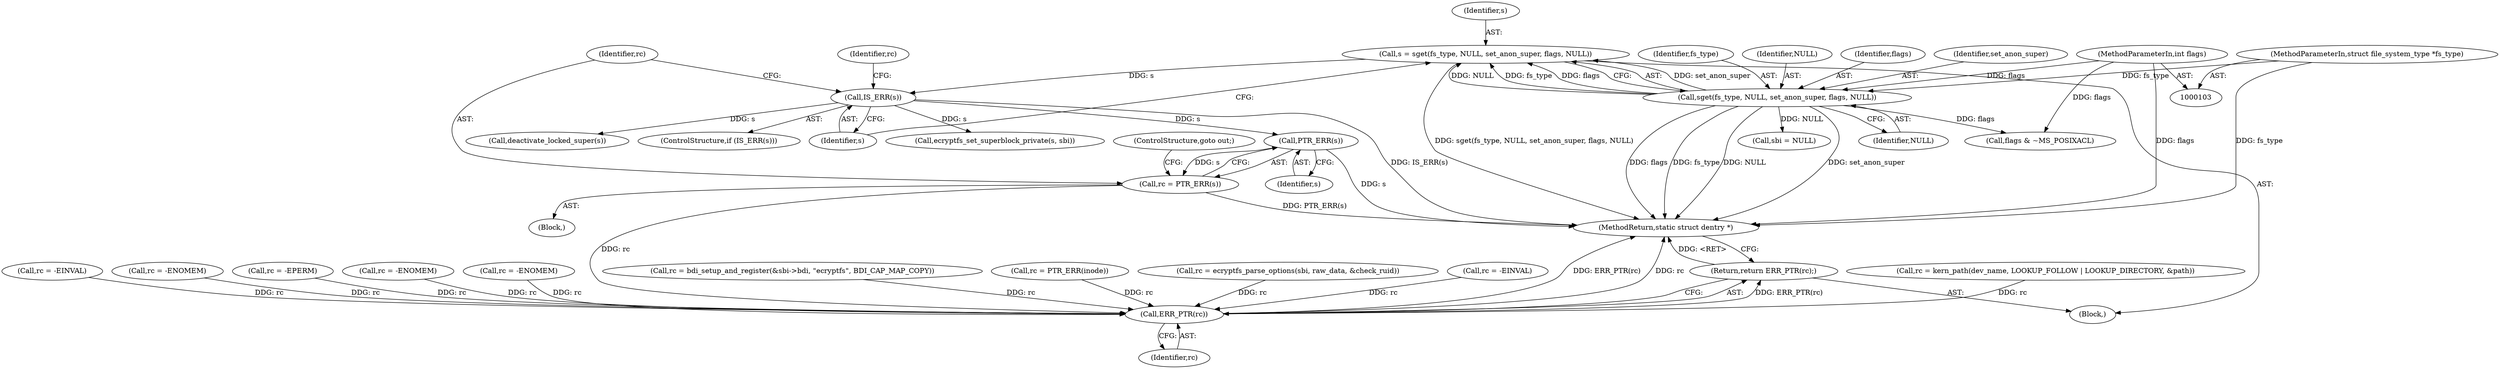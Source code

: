 digraph "0_linux_69c433ed2ecd2d3264efd7afec4439524b319121@pointer" {
"1000162" [label="(Call,PTR_ERR(s))"];
"1000157" [label="(Call,IS_ERR(s))"];
"1000148" [label="(Call,s = sget(fs_type, NULL, set_anon_super, flags, NULL))"];
"1000150" [label="(Call,sget(fs_type, NULL, set_anon_super, flags, NULL))"];
"1000104" [label="(MethodParameterIn,struct file_system_type *fs_type)"];
"1000105" [label="(MethodParameterIn,int flags)"];
"1000160" [label="(Call,rc = PTR_ERR(s))"];
"1000428" [label="(Call,ERR_PTR(rc))"];
"1000427" [label="(Return,return ERR_PTR(rc);)"];
"1000108" [label="(Block,)"];
"1000206" [label="(Call,rc = kern_path(dev_name, LOOKUP_FOLLOW | LOOKUP_DIRECTORY, &path))"];
"1000163" [label="(Identifier,s)"];
"1000151" [label="(Identifier,fs_type)"];
"1000157" [label="(Call,IS_ERR(s))"];
"1000327" [label="(Call,rc = -EINVAL)"];
"1000375" [label="(Call,rc = -ENOMEM)"];
"1000166" [label="(Identifier,rc)"];
"1000413" [label="(Call,deactivate_locked_super(s))"];
"1000253" [label="(Call,rc = -EPERM)"];
"1000129" [label="(Call,rc = -ENOMEM)"];
"1000428" [label="(Call,ERR_PTR(rc))"];
"1000427" [label="(Return,return ERR_PTR(rc);)"];
"1000156" [label="(ControlStructure,if (IS_ERR(s)))"];
"1000150" [label="(Call,sget(fs_type, NULL, set_anon_super, flags, NULL))"];
"1000152" [label="(Identifier,NULL)"];
"1000370" [label="(Call,rc = -ENOMEM)"];
"1000269" [label="(Call,flags & ~MS_POSIXACL)"];
"1000159" [label="(Block,)"];
"1000165" [label="(Call,rc = bdi_setup_and_register(&sbi->bdi, \"ecryptfs\", BDI_CAP_MAP_COPY))"];
"1000149" [label="(Identifier,s)"];
"1000350" [label="(Call,rc = PTR_ERR(inode))"];
"1000161" [label="(Identifier,rc)"];
"1000158" [label="(Identifier,s)"];
"1000134" [label="(Call,rc = ecryptfs_parse_options(sbi, raw_data, &check_ruid))"];
"1000177" [label="(Call,ecryptfs_set_superblock_private(s, sbi))"];
"1000234" [label="(Call,rc = -EINVAL)"];
"1000148" [label="(Call,s = sget(fs_type, NULL, set_anon_super, flags, NULL))"];
"1000155" [label="(Identifier,NULL)"];
"1000154" [label="(Identifier,flags)"];
"1000162" [label="(Call,PTR_ERR(s))"];
"1000160" [label="(Call,rc = PTR_ERR(s))"];
"1000430" [label="(MethodReturn,static struct dentry *)"];
"1000164" [label="(ControlStructure,goto out;)"];
"1000429" [label="(Identifier,rc)"];
"1000104" [label="(MethodParameterIn,struct file_system_type *fs_type)"];
"1000153" [label="(Identifier,set_anon_super)"];
"1000105" [label="(MethodParameterIn,int flags)"];
"1000188" [label="(Call,sbi = NULL)"];
"1000162" -> "1000160"  [label="AST: "];
"1000162" -> "1000163"  [label="CFG: "];
"1000163" -> "1000162"  [label="AST: "];
"1000160" -> "1000162"  [label="CFG: "];
"1000162" -> "1000430"  [label="DDG: s"];
"1000162" -> "1000160"  [label="DDG: s"];
"1000157" -> "1000162"  [label="DDG: s"];
"1000157" -> "1000156"  [label="AST: "];
"1000157" -> "1000158"  [label="CFG: "];
"1000158" -> "1000157"  [label="AST: "];
"1000161" -> "1000157"  [label="CFG: "];
"1000166" -> "1000157"  [label="CFG: "];
"1000157" -> "1000430"  [label="DDG: IS_ERR(s)"];
"1000148" -> "1000157"  [label="DDG: s"];
"1000157" -> "1000177"  [label="DDG: s"];
"1000157" -> "1000413"  [label="DDG: s"];
"1000148" -> "1000108"  [label="AST: "];
"1000148" -> "1000150"  [label="CFG: "];
"1000149" -> "1000148"  [label="AST: "];
"1000150" -> "1000148"  [label="AST: "];
"1000158" -> "1000148"  [label="CFG: "];
"1000148" -> "1000430"  [label="DDG: sget(fs_type, NULL, set_anon_super, flags, NULL)"];
"1000150" -> "1000148"  [label="DDG: set_anon_super"];
"1000150" -> "1000148"  [label="DDG: NULL"];
"1000150" -> "1000148"  [label="DDG: fs_type"];
"1000150" -> "1000148"  [label="DDG: flags"];
"1000150" -> "1000155"  [label="CFG: "];
"1000151" -> "1000150"  [label="AST: "];
"1000152" -> "1000150"  [label="AST: "];
"1000153" -> "1000150"  [label="AST: "];
"1000154" -> "1000150"  [label="AST: "];
"1000155" -> "1000150"  [label="AST: "];
"1000150" -> "1000430"  [label="DDG: fs_type"];
"1000150" -> "1000430"  [label="DDG: NULL"];
"1000150" -> "1000430"  [label="DDG: set_anon_super"];
"1000150" -> "1000430"  [label="DDG: flags"];
"1000104" -> "1000150"  [label="DDG: fs_type"];
"1000105" -> "1000150"  [label="DDG: flags"];
"1000150" -> "1000188"  [label="DDG: NULL"];
"1000150" -> "1000269"  [label="DDG: flags"];
"1000104" -> "1000103"  [label="AST: "];
"1000104" -> "1000430"  [label="DDG: fs_type"];
"1000105" -> "1000103"  [label="AST: "];
"1000105" -> "1000430"  [label="DDG: flags"];
"1000105" -> "1000269"  [label="DDG: flags"];
"1000160" -> "1000159"  [label="AST: "];
"1000161" -> "1000160"  [label="AST: "];
"1000164" -> "1000160"  [label="CFG: "];
"1000160" -> "1000430"  [label="DDG: PTR_ERR(s)"];
"1000160" -> "1000428"  [label="DDG: rc"];
"1000428" -> "1000427"  [label="AST: "];
"1000428" -> "1000429"  [label="CFG: "];
"1000429" -> "1000428"  [label="AST: "];
"1000427" -> "1000428"  [label="CFG: "];
"1000428" -> "1000430"  [label="DDG: ERR_PTR(rc)"];
"1000428" -> "1000430"  [label="DDG: rc"];
"1000428" -> "1000427"  [label="DDG: ERR_PTR(rc)"];
"1000129" -> "1000428"  [label="DDG: rc"];
"1000375" -> "1000428"  [label="DDG: rc"];
"1000350" -> "1000428"  [label="DDG: rc"];
"1000234" -> "1000428"  [label="DDG: rc"];
"1000253" -> "1000428"  [label="DDG: rc"];
"1000165" -> "1000428"  [label="DDG: rc"];
"1000327" -> "1000428"  [label="DDG: rc"];
"1000206" -> "1000428"  [label="DDG: rc"];
"1000134" -> "1000428"  [label="DDG: rc"];
"1000370" -> "1000428"  [label="DDG: rc"];
"1000427" -> "1000108"  [label="AST: "];
"1000430" -> "1000427"  [label="CFG: "];
"1000427" -> "1000430"  [label="DDG: <RET>"];
}
